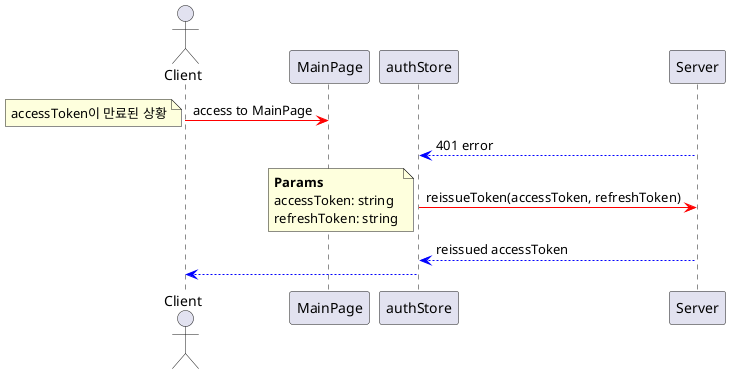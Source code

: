 @startuml

actor Client
participant MainPage
participant authStore
participant Server

Client -[#red]> MainPage: access to MainPage
note left
accessToken이 만료된 상황
end note
Server --[#blue]> authStore: 401 error
authStore -[#red]> Server: reissueToken(accessToken, refreshToken)
note left
<b>Params
accessToken: string
refreshToken: string
end note
Server --[#blue]> authStore: reissued accessToken
authStore --[#blue]> Client:

@enduml
